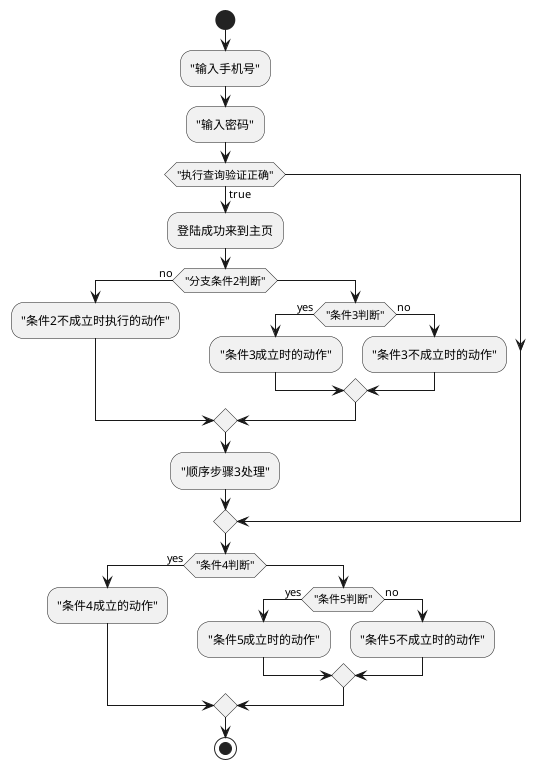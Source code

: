 
@startuml




start



:"输入手机号";
:"输入密码";


if("执行查询验证正确") then (true)

    :登陆成功来到主页;

    if ("分支条件2判断") then (no)

        :"条件2不成立时执行的动作";

    else

        if ("条件3判断") then (yes)

             :"条件3成立时的动作";

        else (no)

            :"条件3不成立时的动作";

        endif

    endif

    :"顺序步骤3处理";

endif



if ("条件4判断") then (yes)

:"条件4成立的动作";

else

    if ("条件5判断") then (yes)

        :"条件5成立时的动作";

    else (no)

        :"条件5不成立时的动作";

    endif

endif

stop

@enduml
